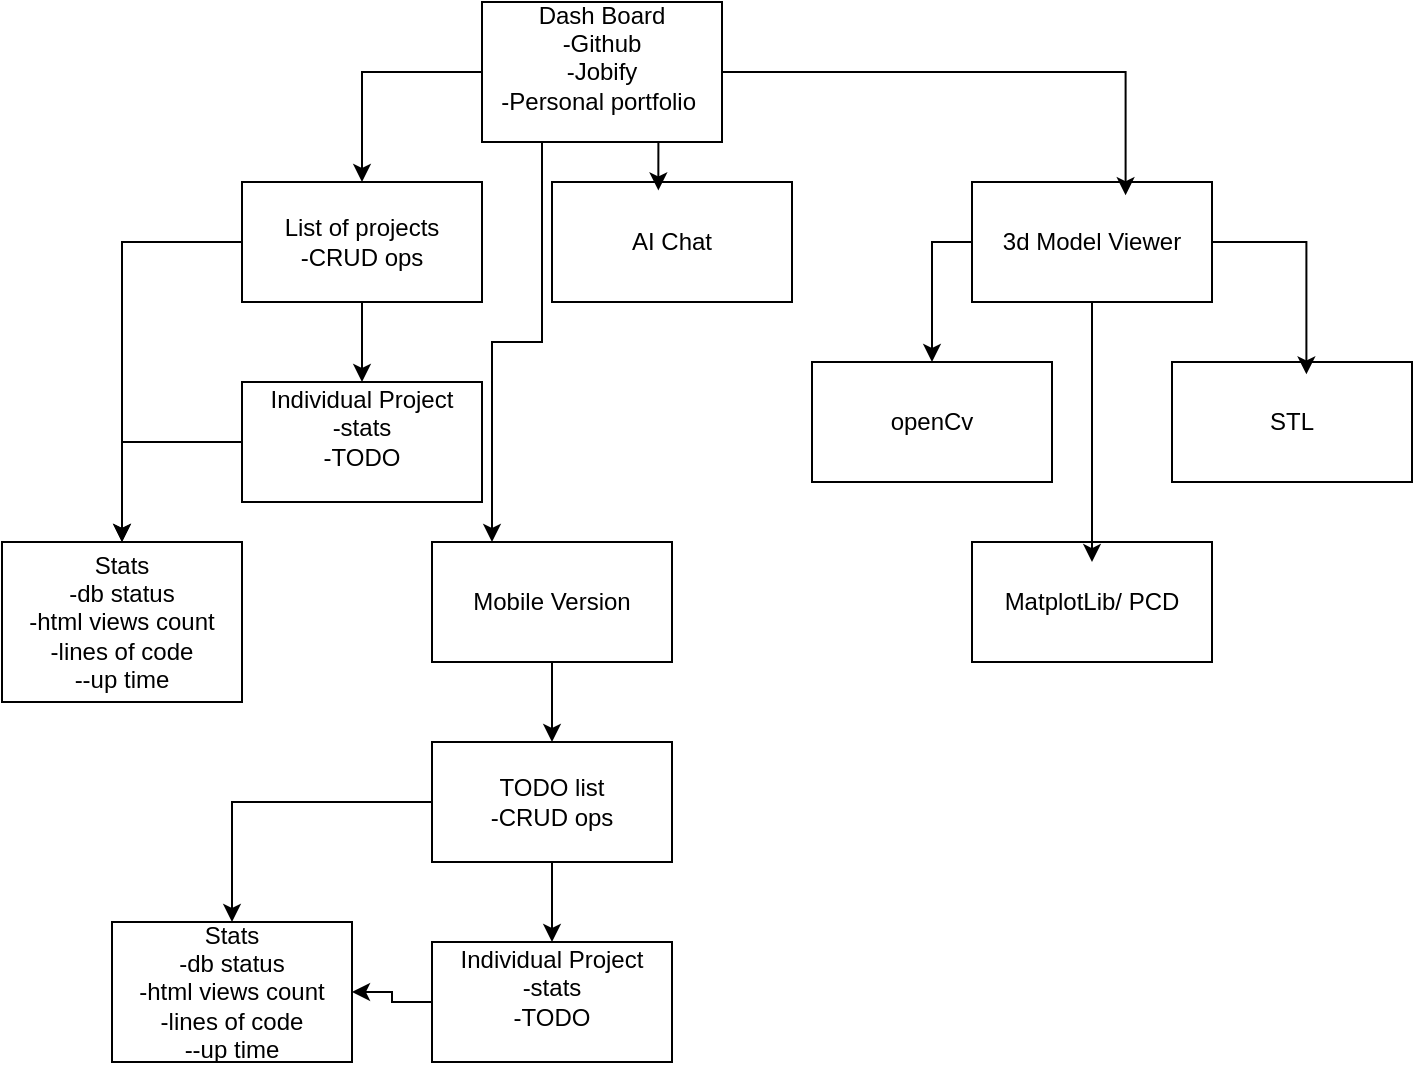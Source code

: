 <mxfile version="24.3.1" type="device">
  <diagram name="Page-1" id="NruY1yZK7K3uMz-_eEUt">
    <mxGraphModel dx="1050" dy="565" grid="1" gridSize="10" guides="1" tooltips="1" connect="1" arrows="1" fold="1" page="1" pageScale="1" pageWidth="850" pageHeight="1100" math="0" shadow="0">
      <root>
        <mxCell id="0" />
        <mxCell id="1" parent="0" />
        <mxCell id="05a5HRN8Ob5KFLhq4Zw2-24" style="edgeStyle=orthogonalEdgeStyle;rounded=0;orthogonalLoop=1;jettySize=auto;html=1;exitX=0.25;exitY=1;exitDx=0;exitDy=0;entryX=0.25;entryY=0;entryDx=0;entryDy=0;" edge="1" parent="1" source="05a5HRN8Ob5KFLhq4Zw2-4" target="05a5HRN8Ob5KFLhq4Zw2-23">
          <mxGeometry relative="1" as="geometry" />
        </mxCell>
        <mxCell id="05a5HRN8Ob5KFLhq4Zw2-4" value="Dash Board&lt;div&gt;-Github&lt;/div&gt;&lt;div&gt;-Jobify&lt;/div&gt;&lt;div&gt;-Personal portfolio&amp;nbsp;&lt;/div&gt;&lt;div&gt;&lt;br&gt;&lt;/div&gt;" style="rounded=0;whiteSpace=wrap;html=1;" vertex="1" parent="1">
          <mxGeometry x="365" y="10" width="120" height="70" as="geometry" />
        </mxCell>
        <mxCell id="05a5HRN8Ob5KFLhq4Zw2-15" style="edgeStyle=orthogonalEdgeStyle;rounded=0;orthogonalLoop=1;jettySize=auto;html=1;exitX=0.5;exitY=0;exitDx=0;exitDy=0;exitPerimeter=0;" edge="1" parent="1" source="05a5HRN8Ob5KFLhq4Zw2-5" target="05a5HRN8Ob5KFLhq4Zw2-8">
          <mxGeometry relative="1" as="geometry" />
        </mxCell>
        <mxCell id="05a5HRN8Ob5KFLhq4Zw2-22" style="edgeStyle=orthogonalEdgeStyle;rounded=0;orthogonalLoop=1;jettySize=auto;html=1;exitX=1;exitY=0.5;exitDx=0;exitDy=0;exitPerimeter=0;entryX=0.5;entryY=0;entryDx=0;entryDy=0;" edge="1" parent="1" source="05a5HRN8Ob5KFLhq4Zw2-5" target="05a5HRN8Ob5KFLhq4Zw2-9">
          <mxGeometry relative="1" as="geometry" />
        </mxCell>
        <mxCell id="05a5HRN8Ob5KFLhq4Zw2-5" value="List of projects&lt;div&gt;-CRUD ops&lt;/div&gt;" style="rounded=0;whiteSpace=wrap;html=1;direction=west;points=[[0,0,0,0,0],[0,0.25,0,0,0],[0,0.5,0,0,0],[0,0.75,0,0,0],[0,1,0,0,0],[0.25,0,0,0,0],[0.25,1,0,0,0],[0.5,0,0,0,0],[0.5,1,0,0,0],[0.75,0,0,0,0],[0.75,1,0,0,0],[1,0,0,0,0],[1,0.25,0,0,0],[1,0.5,0,0,0],[1,0.75,0,0,0],[1,1,0,0,0]];" vertex="1" parent="1">
          <mxGeometry x="245" y="100" width="120" height="60" as="geometry" />
        </mxCell>
        <mxCell id="05a5HRN8Ob5KFLhq4Zw2-6" value="AI Chat" style="rounded=0;whiteSpace=wrap;html=1;" vertex="1" parent="1">
          <mxGeometry x="400" y="100" width="120" height="60" as="geometry" />
        </mxCell>
        <mxCell id="05a5HRN8Ob5KFLhq4Zw2-19" style="edgeStyle=orthogonalEdgeStyle;rounded=0;orthogonalLoop=1;jettySize=auto;html=1;exitX=0;exitY=0.5;exitDx=0;exitDy=0;entryX=0.5;entryY=0;entryDx=0;entryDy=0;" edge="1" parent="1" source="05a5HRN8Ob5KFLhq4Zw2-7" target="05a5HRN8Ob5KFLhq4Zw2-10">
          <mxGeometry relative="1" as="geometry" />
        </mxCell>
        <mxCell id="05a5HRN8Ob5KFLhq4Zw2-7" value="3d Model Viewer" style="rounded=0;whiteSpace=wrap;html=1;" vertex="1" parent="1">
          <mxGeometry x="610" y="100" width="120" height="60" as="geometry" />
        </mxCell>
        <mxCell id="05a5HRN8Ob5KFLhq4Zw2-16" style="edgeStyle=orthogonalEdgeStyle;rounded=0;orthogonalLoop=1;jettySize=auto;html=1;exitX=0;exitY=0.5;exitDx=0;exitDy=0;entryX=0.5;entryY=0;entryDx=0;entryDy=0;" edge="1" parent="1" source="05a5HRN8Ob5KFLhq4Zw2-8" target="05a5HRN8Ob5KFLhq4Zw2-9">
          <mxGeometry relative="1" as="geometry" />
        </mxCell>
        <mxCell id="05a5HRN8Ob5KFLhq4Zw2-8" value="Individual Project&lt;div&gt;-stats&lt;/div&gt;&lt;div&gt;-TODO&lt;/div&gt;&lt;div&gt;&lt;br&gt;&lt;/div&gt;" style="rounded=0;whiteSpace=wrap;html=1;" vertex="1" parent="1">
          <mxGeometry x="245" y="200" width="120" height="60" as="geometry" />
        </mxCell>
        <mxCell id="05a5HRN8Ob5KFLhq4Zw2-9" value="Stats&lt;div&gt;-db status&lt;/div&gt;&lt;div&gt;-html views count&lt;/div&gt;&lt;div&gt;-lines of code&lt;/div&gt;&lt;div&gt;--up time&lt;/div&gt;" style="rounded=0;whiteSpace=wrap;html=1;" vertex="1" parent="1">
          <mxGeometry x="125" y="280" width="120" height="80" as="geometry" />
        </mxCell>
        <mxCell id="05a5HRN8Ob5KFLhq4Zw2-10" value="openCv" style="rounded=0;whiteSpace=wrap;html=1;" vertex="1" parent="1">
          <mxGeometry x="530" y="190" width="120" height="60" as="geometry" />
        </mxCell>
        <mxCell id="05a5HRN8Ob5KFLhq4Zw2-11" value="STL" style="rounded=0;whiteSpace=wrap;html=1;" vertex="1" parent="1">
          <mxGeometry x="710" y="190" width="120" height="60" as="geometry" />
        </mxCell>
        <mxCell id="05a5HRN8Ob5KFLhq4Zw2-12" value="MatplotLib/ PCD" style="rounded=0;whiteSpace=wrap;html=1;" vertex="1" parent="1">
          <mxGeometry x="610" y="280" width="120" height="60" as="geometry" />
        </mxCell>
        <mxCell id="05a5HRN8Ob5KFLhq4Zw2-14" style="edgeStyle=orthogonalEdgeStyle;rounded=0;orthogonalLoop=1;jettySize=auto;html=1;exitX=0;exitY=0.5;exitDx=0;exitDy=0;entryX=0.5;entryY=1;entryDx=0;entryDy=0;entryPerimeter=0;" edge="1" parent="1" source="05a5HRN8Ob5KFLhq4Zw2-4" target="05a5HRN8Ob5KFLhq4Zw2-5">
          <mxGeometry relative="1" as="geometry" />
        </mxCell>
        <mxCell id="05a5HRN8Ob5KFLhq4Zw2-17" style="edgeStyle=orthogonalEdgeStyle;rounded=0;orthogonalLoop=1;jettySize=auto;html=1;exitX=0.5;exitY=1;exitDx=0;exitDy=0;entryX=0.443;entryY=0.07;entryDx=0;entryDy=0;entryPerimeter=0;" edge="1" parent="1" source="05a5HRN8Ob5KFLhq4Zw2-4" target="05a5HRN8Ob5KFLhq4Zw2-6">
          <mxGeometry relative="1" as="geometry" />
        </mxCell>
        <mxCell id="05a5HRN8Ob5KFLhq4Zw2-18" style="edgeStyle=orthogonalEdgeStyle;rounded=0;orthogonalLoop=1;jettySize=auto;html=1;exitX=1;exitY=0.5;exitDx=0;exitDy=0;entryX=0.64;entryY=0.11;entryDx=0;entryDy=0;entryPerimeter=0;" edge="1" parent="1" source="05a5HRN8Ob5KFLhq4Zw2-4" target="05a5HRN8Ob5KFLhq4Zw2-7">
          <mxGeometry relative="1" as="geometry" />
        </mxCell>
        <mxCell id="05a5HRN8Ob5KFLhq4Zw2-20" style="edgeStyle=orthogonalEdgeStyle;rounded=0;orthogonalLoop=1;jettySize=auto;html=1;exitX=1;exitY=0.5;exitDx=0;exitDy=0;entryX=0.56;entryY=0.103;entryDx=0;entryDy=0;entryPerimeter=0;" edge="1" parent="1" source="05a5HRN8Ob5KFLhq4Zw2-7" target="05a5HRN8Ob5KFLhq4Zw2-11">
          <mxGeometry relative="1" as="geometry" />
        </mxCell>
        <mxCell id="05a5HRN8Ob5KFLhq4Zw2-21" style="edgeStyle=orthogonalEdgeStyle;rounded=0;orthogonalLoop=1;jettySize=auto;html=1;exitX=0.5;exitY=1;exitDx=0;exitDy=0;entryX=0.5;entryY=0.167;entryDx=0;entryDy=0;entryPerimeter=0;" edge="1" parent="1" source="05a5HRN8Ob5KFLhq4Zw2-7" target="05a5HRN8Ob5KFLhq4Zw2-12">
          <mxGeometry relative="1" as="geometry" />
        </mxCell>
        <mxCell id="05a5HRN8Ob5KFLhq4Zw2-28" style="edgeStyle=orthogonalEdgeStyle;rounded=0;orthogonalLoop=1;jettySize=auto;html=1;exitX=0.5;exitY=1;exitDx=0;exitDy=0;" edge="1" parent="1" source="05a5HRN8Ob5KFLhq4Zw2-23" target="05a5HRN8Ob5KFLhq4Zw2-25">
          <mxGeometry relative="1" as="geometry" />
        </mxCell>
        <mxCell id="05a5HRN8Ob5KFLhq4Zw2-23" value="Mobile Version" style="rounded=0;whiteSpace=wrap;html=1;" vertex="1" parent="1">
          <mxGeometry x="340" y="280" width="120" height="60" as="geometry" />
        </mxCell>
        <mxCell id="05a5HRN8Ob5KFLhq4Zw2-29" style="edgeStyle=orthogonalEdgeStyle;rounded=0;orthogonalLoop=1;jettySize=auto;html=1;exitX=0.5;exitY=1;exitDx=0;exitDy=0;entryX=0.5;entryY=0;entryDx=0;entryDy=0;" edge="1" parent="1" source="05a5HRN8Ob5KFLhq4Zw2-25" target="05a5HRN8Ob5KFLhq4Zw2-26">
          <mxGeometry relative="1" as="geometry" />
        </mxCell>
        <mxCell id="05a5HRN8Ob5KFLhq4Zw2-30" style="edgeStyle=orthogonalEdgeStyle;rounded=0;orthogonalLoop=1;jettySize=auto;html=1;exitX=0;exitY=0.5;exitDx=0;exitDy=0;entryX=0.5;entryY=0;entryDx=0;entryDy=0;" edge="1" parent="1" source="05a5HRN8Ob5KFLhq4Zw2-25" target="05a5HRN8Ob5KFLhq4Zw2-27">
          <mxGeometry relative="1" as="geometry" />
        </mxCell>
        <mxCell id="05a5HRN8Ob5KFLhq4Zw2-25" value="TODO list&lt;div&gt;-CRUD ops&lt;/div&gt;" style="rounded=0;whiteSpace=wrap;html=1;" vertex="1" parent="1">
          <mxGeometry x="340" y="380" width="120" height="60" as="geometry" />
        </mxCell>
        <mxCell id="05a5HRN8Ob5KFLhq4Zw2-31" style="edgeStyle=orthogonalEdgeStyle;rounded=0;orthogonalLoop=1;jettySize=auto;html=1;exitX=0;exitY=0.5;exitDx=0;exitDy=0;entryX=1;entryY=0.5;entryDx=0;entryDy=0;" edge="1" parent="1" source="05a5HRN8Ob5KFLhq4Zw2-26" target="05a5HRN8Ob5KFLhq4Zw2-27">
          <mxGeometry relative="1" as="geometry" />
        </mxCell>
        <mxCell id="05a5HRN8Ob5KFLhq4Zw2-26" value="Individual Project&lt;div&gt;-stats&lt;/div&gt;&lt;div&gt;-TODO&lt;/div&gt;&lt;div&gt;&lt;br&gt;&lt;/div&gt;" style="rounded=0;whiteSpace=wrap;html=1;" vertex="1" parent="1">
          <mxGeometry x="340" y="480" width="120" height="60" as="geometry" />
        </mxCell>
        <mxCell id="05a5HRN8Ob5KFLhq4Zw2-27" value="Stats&lt;div&gt;-db status&lt;/div&gt;&lt;div&gt;-html views count&lt;/div&gt;&lt;div&gt;-lines of code&lt;/div&gt;&lt;div&gt;--up time&lt;/div&gt;" style="rounded=0;whiteSpace=wrap;html=1;" vertex="1" parent="1">
          <mxGeometry x="180" y="470" width="120" height="70" as="geometry" />
        </mxCell>
      </root>
    </mxGraphModel>
  </diagram>
</mxfile>
